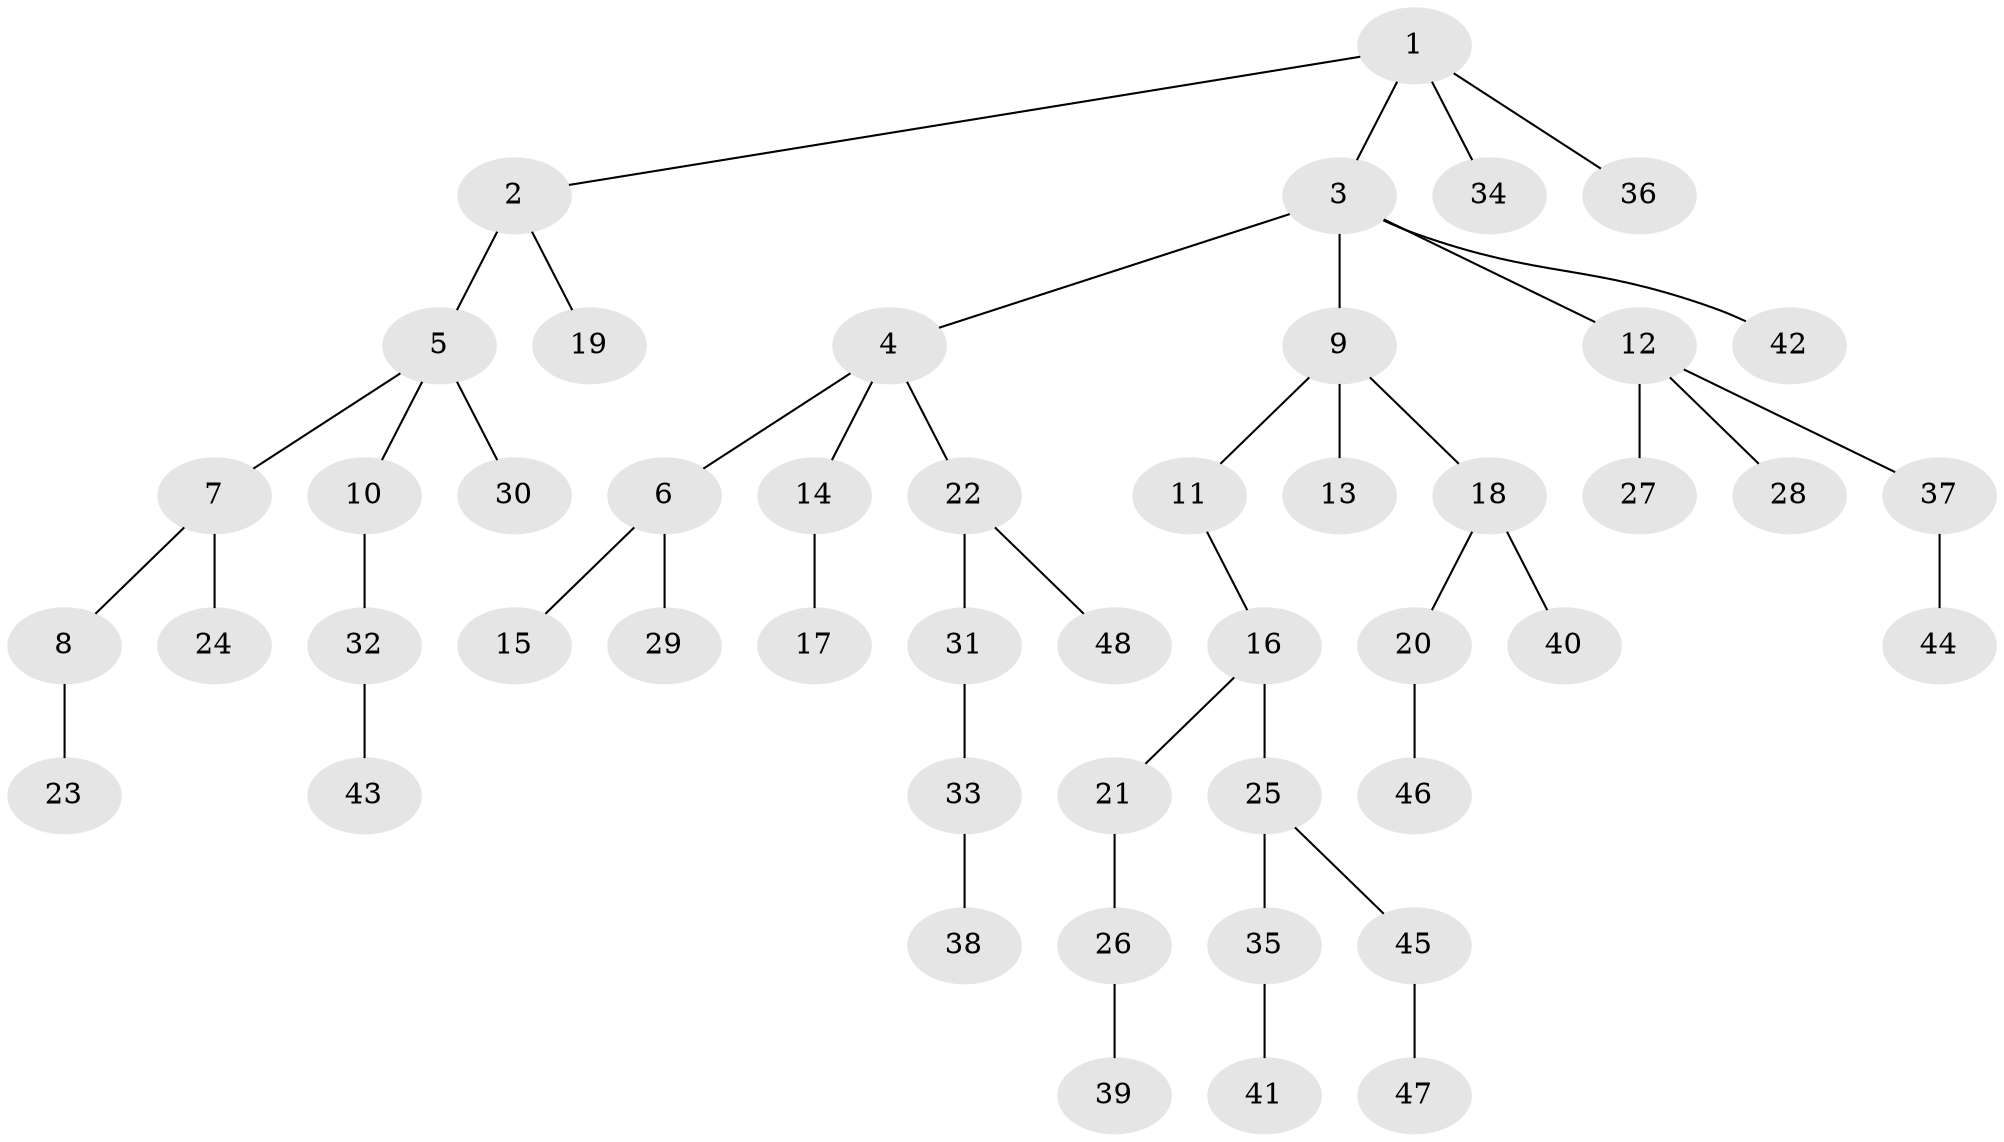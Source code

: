 // original degree distribution, {5: 0.05263157894736842, 6: 0.010526315789473684, 4: 0.06315789473684211, 3: 0.16842105263157894, 2: 0.18947368421052632, 1: 0.5157894736842106}
// Generated by graph-tools (version 1.1) at 2025/36/03/09/25 02:36:35]
// undirected, 48 vertices, 47 edges
graph export_dot {
graph [start="1"]
  node [color=gray90,style=filled];
  1;
  2;
  3;
  4;
  5;
  6;
  7;
  8;
  9;
  10;
  11;
  12;
  13;
  14;
  15;
  16;
  17;
  18;
  19;
  20;
  21;
  22;
  23;
  24;
  25;
  26;
  27;
  28;
  29;
  30;
  31;
  32;
  33;
  34;
  35;
  36;
  37;
  38;
  39;
  40;
  41;
  42;
  43;
  44;
  45;
  46;
  47;
  48;
  1 -- 2 [weight=1.0];
  1 -- 3 [weight=1.0];
  1 -- 34 [weight=1.0];
  1 -- 36 [weight=1.0];
  2 -- 5 [weight=2.0];
  2 -- 19 [weight=1.0];
  3 -- 4 [weight=1.0];
  3 -- 9 [weight=1.0];
  3 -- 12 [weight=1.0];
  3 -- 42 [weight=1.0];
  4 -- 6 [weight=1.0];
  4 -- 14 [weight=1.0];
  4 -- 22 [weight=1.0];
  5 -- 7 [weight=1.0];
  5 -- 10 [weight=1.0];
  5 -- 30 [weight=1.0];
  6 -- 15 [weight=1.0];
  6 -- 29 [weight=1.0];
  7 -- 8 [weight=1.0];
  7 -- 24 [weight=1.0];
  8 -- 23 [weight=1.0];
  9 -- 11 [weight=1.0];
  9 -- 13 [weight=1.0];
  9 -- 18 [weight=1.0];
  10 -- 32 [weight=1.0];
  11 -- 16 [weight=1.0];
  12 -- 27 [weight=1.0];
  12 -- 28 [weight=1.0];
  12 -- 37 [weight=1.0];
  14 -- 17 [weight=1.0];
  16 -- 21 [weight=1.0];
  16 -- 25 [weight=1.0];
  18 -- 20 [weight=1.0];
  18 -- 40 [weight=2.0];
  20 -- 46 [weight=1.0];
  21 -- 26 [weight=1.0];
  22 -- 31 [weight=1.0];
  22 -- 48 [weight=1.0];
  25 -- 35 [weight=1.0];
  25 -- 45 [weight=1.0];
  26 -- 39 [weight=1.0];
  31 -- 33 [weight=1.0];
  32 -- 43 [weight=1.0];
  33 -- 38 [weight=1.0];
  35 -- 41 [weight=1.0];
  37 -- 44 [weight=1.0];
  45 -- 47 [weight=1.0];
}
